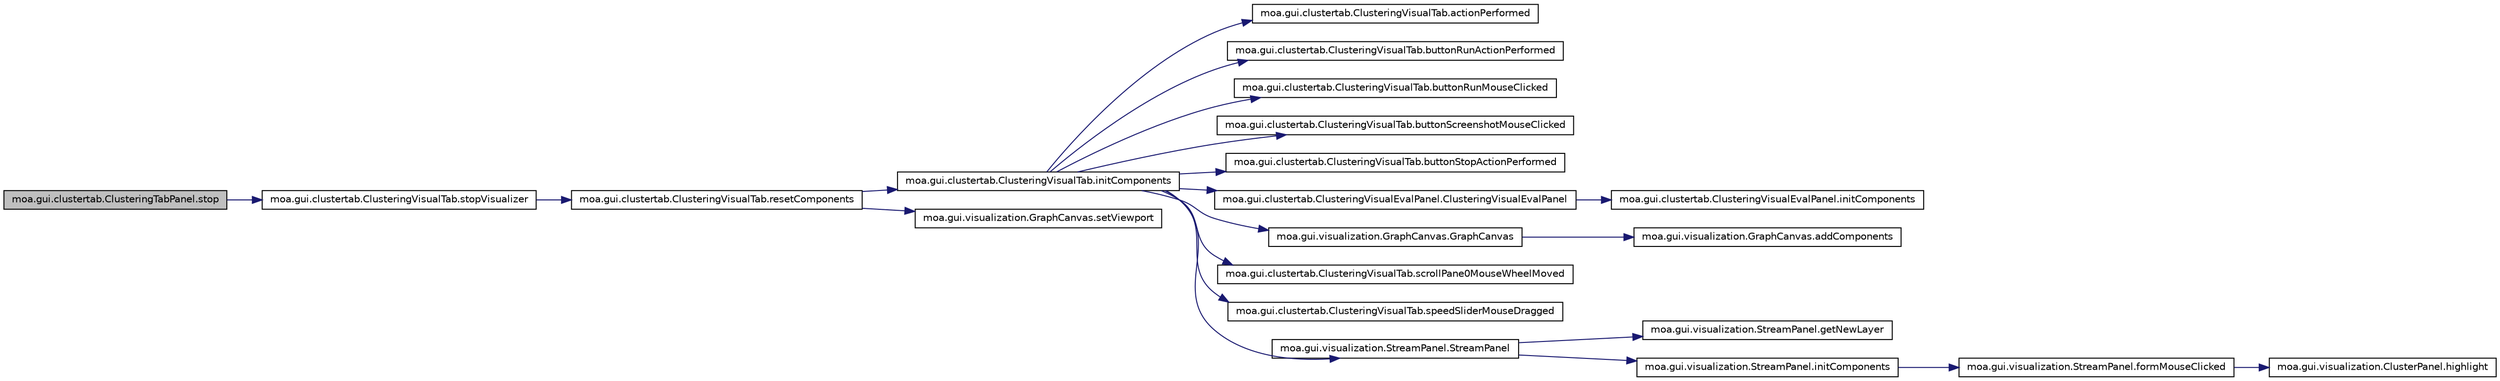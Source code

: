 digraph G
{
  edge [fontname="Helvetica",fontsize="10",labelfontname="Helvetica",labelfontsize="10"];
  node [fontname="Helvetica",fontsize="10",shape=record];
  rankdir=LR;
  Node1 [label="moa.gui.clustertab.ClusteringTabPanel.stop",height=0.2,width=0.4,color="black", fillcolor="grey75", style="filled" fontcolor="black"];
  Node1 -> Node2 [color="midnightblue",fontsize="10",style="solid",fontname="Helvetica"];
  Node2 [label="moa.gui.clustertab.ClusteringVisualTab.stopVisualizer",height=0.2,width=0.4,color="black", fillcolor="white", style="filled",URL="$classmoa_1_1gui_1_1clustertab_1_1ClusteringVisualTab.html#ae12e5b3ee8749d5354caba2cea2310b1"];
  Node2 -> Node3 [color="midnightblue",fontsize="10",style="solid",fontname="Helvetica"];
  Node3 [label="moa.gui.clustertab.ClusteringVisualTab.resetComponents",height=0.2,width=0.4,color="black", fillcolor="white", style="filled",URL="$classmoa_1_1gui_1_1clustertab_1_1ClusteringVisualTab.html#aedb3299d911a3cb3d134cfed11a7f2a3"];
  Node3 -> Node4 [color="midnightblue",fontsize="10",style="solid",fontname="Helvetica"];
  Node4 [label="moa.gui.clustertab.ClusteringVisualTab.initComponents",height=0.2,width=0.4,color="black", fillcolor="white", style="filled",URL="$classmoa_1_1gui_1_1clustertab_1_1ClusteringVisualTab.html#a0876000ed024e6497a95f04340fae7a0",tooltip="This method is called from within the constructor to initialize the form."];
  Node4 -> Node5 [color="midnightblue",fontsize="10",style="solid",fontname="Helvetica"];
  Node5 [label="moa.gui.clustertab.ClusteringVisualTab.actionPerformed",height=0.2,width=0.4,color="black", fillcolor="white", style="filled",URL="$classmoa_1_1gui_1_1clustertab_1_1ClusteringVisualTab.html#a62142a04029b1aae84e1214d4b9665e4"];
  Node4 -> Node6 [color="midnightblue",fontsize="10",style="solid",fontname="Helvetica"];
  Node6 [label="moa.gui.clustertab.ClusteringVisualTab.buttonRunActionPerformed",height=0.2,width=0.4,color="black", fillcolor="white", style="filled",URL="$classmoa_1_1gui_1_1clustertab_1_1ClusteringVisualTab.html#ac0800422a2836d12b5d508ebb9a4f540"];
  Node4 -> Node7 [color="midnightblue",fontsize="10",style="solid",fontname="Helvetica"];
  Node7 [label="moa.gui.clustertab.ClusteringVisualTab.buttonRunMouseClicked",height=0.2,width=0.4,color="black", fillcolor="white", style="filled",URL="$classmoa_1_1gui_1_1clustertab_1_1ClusteringVisualTab.html#a776972d60a5df09f433a9ea157941532"];
  Node4 -> Node8 [color="midnightblue",fontsize="10",style="solid",fontname="Helvetica"];
  Node8 [label="moa.gui.clustertab.ClusteringVisualTab.buttonScreenshotMouseClicked",height=0.2,width=0.4,color="black", fillcolor="white", style="filled",URL="$classmoa_1_1gui_1_1clustertab_1_1ClusteringVisualTab.html#acb2e2d6370face5198bc9814eca9bd98"];
  Node4 -> Node9 [color="midnightblue",fontsize="10",style="solid",fontname="Helvetica"];
  Node9 [label="moa.gui.clustertab.ClusteringVisualTab.buttonStopActionPerformed",height=0.2,width=0.4,color="black", fillcolor="white", style="filled",URL="$classmoa_1_1gui_1_1clustertab_1_1ClusteringVisualTab.html#a90302212edbf2d058c2a5f5cf8387a80"];
  Node4 -> Node10 [color="midnightblue",fontsize="10",style="solid",fontname="Helvetica"];
  Node10 [label="moa.gui.clustertab.ClusteringVisualEvalPanel.ClusteringVisualEvalPanel",height=0.2,width=0.4,color="black", fillcolor="white", style="filled",URL="$classmoa_1_1gui_1_1clustertab_1_1ClusteringVisualEvalPanel.html#a96c7a3a77db86165c61ecdd5bffa0089",tooltip="Creates new form ClusteringEvalPanel."];
  Node10 -> Node11 [color="midnightblue",fontsize="10",style="solid",fontname="Helvetica"];
  Node11 [label="moa.gui.clustertab.ClusteringVisualEvalPanel.initComponents",height=0.2,width=0.4,color="black", fillcolor="white", style="filled",URL="$classmoa_1_1gui_1_1clustertab_1_1ClusteringVisualEvalPanel.html#aaf96ff302a3cff5bd91eef967798efb0",tooltip="This method is called from within the constructor to initialize the form."];
  Node4 -> Node12 [color="midnightblue",fontsize="10",style="solid",fontname="Helvetica"];
  Node12 [label="moa.gui.visualization.GraphCanvas.GraphCanvas",height=0.2,width=0.4,color="black", fillcolor="white", style="filled",URL="$classmoa_1_1gui_1_1visualization_1_1GraphCanvas.html#ad8e425bc054b5e869530878f0fab905d",tooltip="Creates new form GraphCanvas."];
  Node12 -> Node13 [color="midnightblue",fontsize="10",style="solid",fontname="Helvetica"];
  Node13 [label="moa.gui.visualization.GraphCanvas.addComponents",height=0.2,width=0.4,color="black", fillcolor="white", style="filled",URL="$classmoa_1_1gui_1_1visualization_1_1GraphCanvas.html#a50e5e95fc6607654a7a170586fd37c68"];
  Node4 -> Node14 [color="midnightblue",fontsize="10",style="solid",fontname="Helvetica"];
  Node14 [label="moa.gui.clustertab.ClusteringVisualTab.scrollPane0MouseWheelMoved",height=0.2,width=0.4,color="black", fillcolor="white", style="filled",URL="$classmoa_1_1gui_1_1clustertab_1_1ClusteringVisualTab.html#a62f270310314d6d135eb913b32303809"];
  Node4 -> Node15 [color="midnightblue",fontsize="10",style="solid",fontname="Helvetica"];
  Node15 [label="moa.gui.clustertab.ClusteringVisualTab.speedSliderMouseDragged",height=0.2,width=0.4,color="black", fillcolor="white", style="filled",URL="$classmoa_1_1gui_1_1clustertab_1_1ClusteringVisualTab.html#a1ae6f0b1c989e0481019e4950ae4da27"];
  Node4 -> Node16 [color="midnightblue",fontsize="10",style="solid",fontname="Helvetica"];
  Node16 [label="moa.gui.visualization.StreamPanel.StreamPanel",height=0.2,width=0.4,color="black", fillcolor="white", style="filled",URL="$classmoa_1_1gui_1_1visualization_1_1StreamPanel.html#ab19de53e7131de2fb10727991bf2253a",tooltip="Creates new form StreamPanel."];
  Node16 -> Node17 [color="midnightblue",fontsize="10",style="solid",fontname="Helvetica"];
  Node17 [label="moa.gui.visualization.StreamPanel.getNewLayer",height=0.2,width=0.4,color="black", fillcolor="white", style="filled",URL="$classmoa_1_1gui_1_1visualization_1_1StreamPanel.html#a0987f67fd23dc1d6c927a4ef05d665a3"];
  Node16 -> Node18 [color="midnightblue",fontsize="10",style="solid",fontname="Helvetica"];
  Node18 [label="moa.gui.visualization.StreamPanel.initComponents",height=0.2,width=0.4,color="black", fillcolor="white", style="filled",URL="$classmoa_1_1gui_1_1visualization_1_1StreamPanel.html#a5cdd7554f42310b944bfc7f7aedf088b",tooltip="This method is called from within the constructor to initialize the form."];
  Node18 -> Node19 [color="midnightblue",fontsize="10",style="solid",fontname="Helvetica"];
  Node19 [label="moa.gui.visualization.StreamPanel.formMouseClicked",height=0.2,width=0.4,color="black", fillcolor="white", style="filled",URL="$classmoa_1_1gui_1_1visualization_1_1StreamPanel.html#aecf5c284782620e70bcba30c0b6979aa"];
  Node19 -> Node20 [color="midnightblue",fontsize="10",style="solid",fontname="Helvetica"];
  Node20 [label="moa.gui.visualization.ClusterPanel.highlight",height=0.2,width=0.4,color="black", fillcolor="white", style="filled",URL="$classmoa_1_1gui_1_1visualization_1_1ClusterPanel.html#a320952830575ea3d03250c3e194ce443"];
  Node3 -> Node21 [color="midnightblue",fontsize="10",style="solid",fontname="Helvetica"];
  Node21 [label="moa.gui.visualization.GraphCanvas.setViewport",height=0.2,width=0.4,color="black", fillcolor="white", style="filled",URL="$classmoa_1_1gui_1_1visualization_1_1GraphCanvas.html#aa41a56513e7ef3ddcb855ad89ac3e871"];
}
